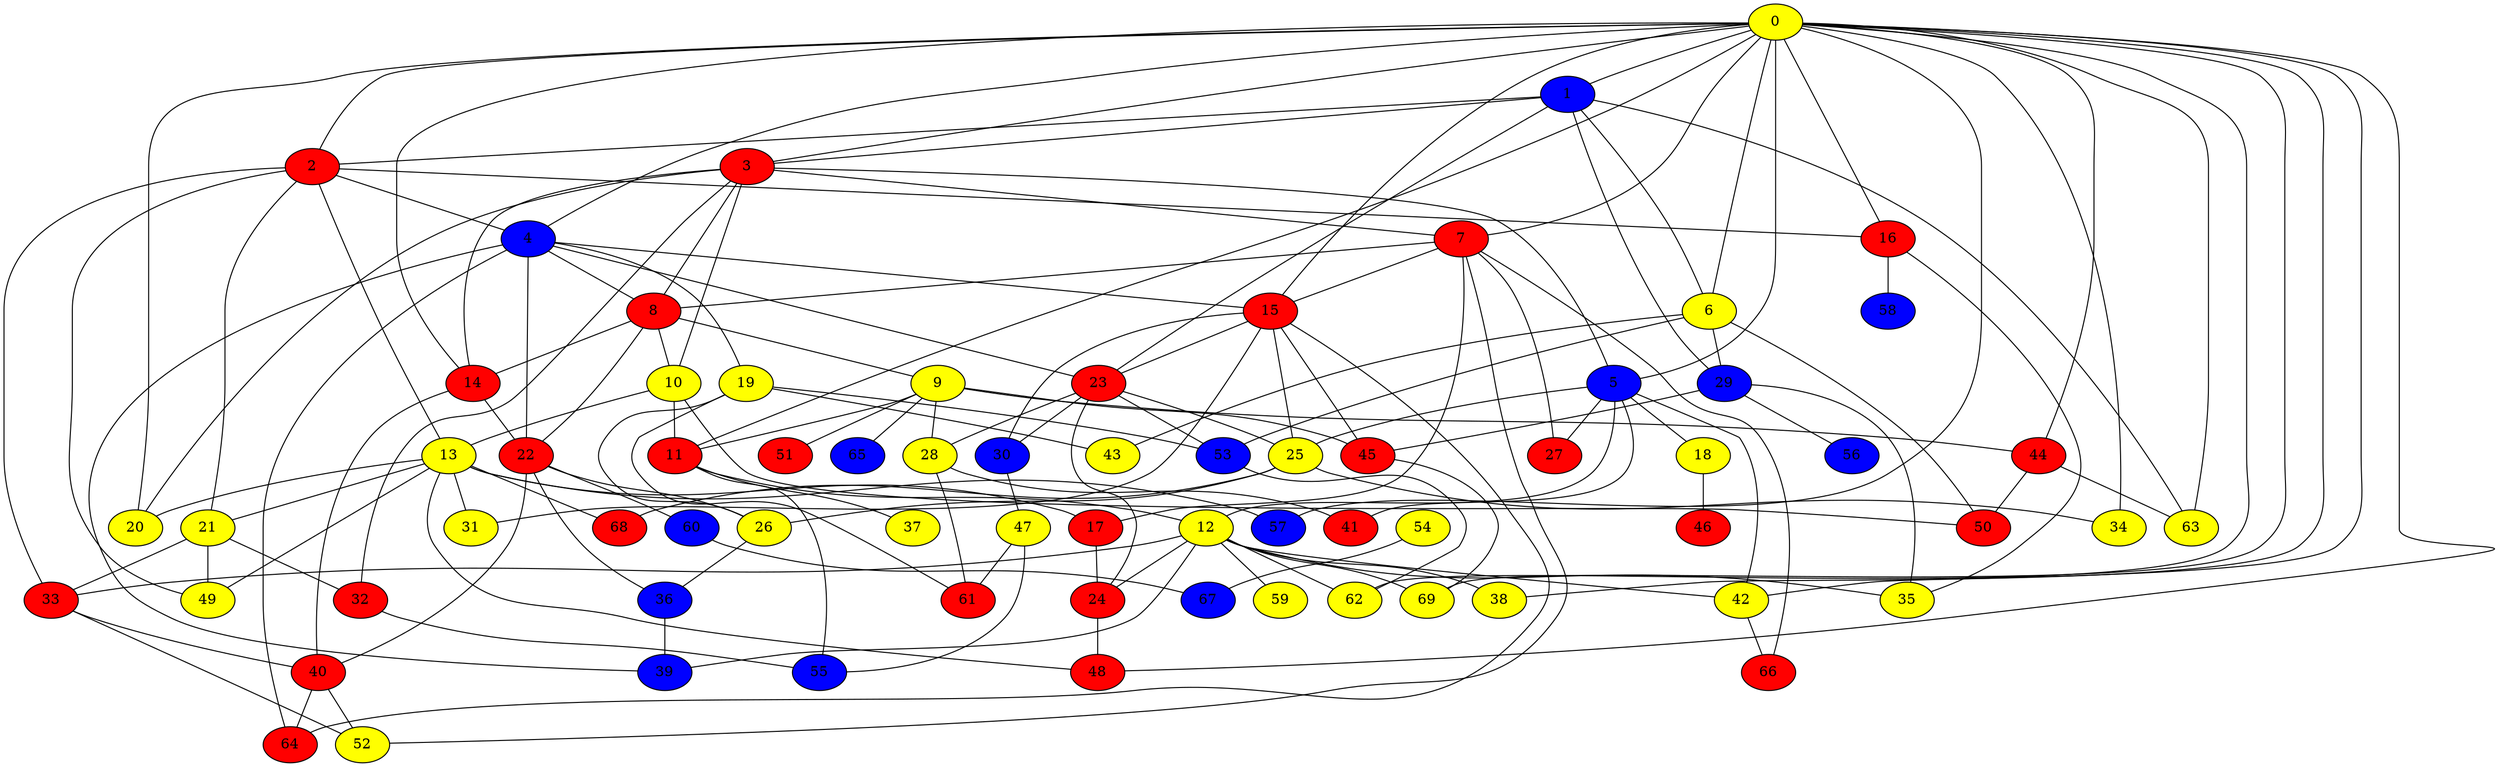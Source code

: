 graph {
0 [style = filled fillcolor = yellow];
1 [style = filled fillcolor = blue];
2 [style = filled fillcolor = red];
3 [style = filled fillcolor = red];
4 [style = filled fillcolor = blue];
5 [style = filled fillcolor = blue];
6 [style = filled fillcolor = yellow];
7 [style = filled fillcolor = red];
8 [style = filled fillcolor = red];
9 [style = filled fillcolor = yellow];
10 [style = filled fillcolor = yellow];
11 [style = filled fillcolor = red];
12 [style = filled fillcolor = yellow];
13 [style = filled fillcolor = yellow];
14 [style = filled fillcolor = red];
15 [style = filled fillcolor = red];
16 [style = filled fillcolor = red];
17 [style = filled fillcolor = red];
18 [style = filled fillcolor = yellow];
19 [style = filled fillcolor = yellow];
20 [style = filled fillcolor = yellow];
21 [style = filled fillcolor = yellow];
22 [style = filled fillcolor = red];
23 [style = filled fillcolor = red];
24 [style = filled fillcolor = red];
25 [style = filled fillcolor = yellow];
26 [style = filled fillcolor = yellow];
27 [style = filled fillcolor = red];
28 [style = filled fillcolor = yellow];
29 [style = filled fillcolor = blue];
30 [style = filled fillcolor = blue];
31 [style = filled fillcolor = yellow];
32 [style = filled fillcolor = red];
33 [style = filled fillcolor = red];
34 [style = filled fillcolor = yellow];
35 [style = filled fillcolor = yellow];
36 [style = filled fillcolor = blue];
37 [style = filled fillcolor = yellow];
38 [style = filled fillcolor = yellow];
39 [style = filled fillcolor = blue];
40 [style = filled fillcolor = red];
41 [style = filled fillcolor = red];
42 [style = filled fillcolor = yellow];
43 [style = filled fillcolor = yellow];
44 [style = filled fillcolor = red];
45 [style = filled fillcolor = red];
46 [style = filled fillcolor = red];
47 [style = filled fillcolor = yellow];
48 [style = filled fillcolor = red];
49 [style = filled fillcolor = yellow];
50 [style = filled fillcolor = red];
51 [style = filled fillcolor = red];
52 [style = filled fillcolor = yellow];
53 [style = filled fillcolor = blue];
54 [style = filled fillcolor = yellow];
55 [style = filled fillcolor = blue];
56 [style = filled fillcolor = blue];
57 [style = filled fillcolor = blue];
58 [style = filled fillcolor = blue];
59 [style = filled fillcolor = yellow];
60 [style = filled fillcolor = blue];
61 [style = filled fillcolor = red];
62 [style = filled fillcolor = yellow];
63 [style = filled fillcolor = yellow];
64 [style = filled fillcolor = red];
65 [style = filled fillcolor = blue];
66 [style = filled fillcolor = red];
67 [style = filled fillcolor = blue];
68 [style = filled fillcolor = red];
69 [style = filled fillcolor = yellow];
0 -- 1;
0 -- 3;
0 -- 2;
0 -- 4;
0 -- 5;
0 -- 6;
0 -- 7;
0 -- 11;
0 -- 14;
0 -- 15;
0 -- 16;
0 -- 20;
0 -- 34;
0 -- 38;
0 -- 42;
0 -- 44;
0 -- 48;
0 -- 57;
0 -- 62;
0 -- 63;
0 -- 69;
1 -- 2;
1 -- 3;
1 -- 6;
1 -- 23;
1 -- 29;
1 -- 63;
2 -- 4;
2 -- 13;
2 -- 16;
2 -- 21;
2 -- 33;
2 -- 49;
3 -- 5;
3 -- 7;
3 -- 8;
3 -- 10;
3 -- 14;
3 -- 20;
3 -- 32;
4 -- 8;
4 -- 15;
4 -- 19;
4 -- 22;
4 -- 23;
4 -- 39;
4 -- 64;
5 -- 12;
5 -- 18;
5 -- 25;
5 -- 27;
5 -- 41;
5 -- 42;
6 -- 29;
6 -- 43;
6 -- 50;
6 -- 53;
7 -- 8;
7 -- 15;
7 -- 17;
7 -- 27;
7 -- 52;
7 -- 66;
8 -- 9;
8 -- 10;
8 -- 14;
8 -- 22;
9 -- 11;
9 -- 28;
9 -- 44;
9 -- 45;
9 -- 51;
9 -- 65;
10 -- 11;
10 -- 13;
10 -- 50;
11 -- 12;
11 -- 37;
11 -- 55;
12 -- 24;
12 -- 33;
12 -- 35;
12 -- 38;
12 -- 39;
12 -- 42;
12 -- 59;
12 -- 62;
12 -- 69;
13 -- 17;
13 -- 20;
13 -- 21;
13 -- 31;
13 -- 48;
13 -- 49;
13 -- 57;
13 -- 68;
14 -- 22;
14 -- 40;
15 -- 23;
15 -- 25;
15 -- 30;
15 -- 31;
15 -- 45;
15 -- 64;
16 -- 35;
16 -- 58;
17 -- 24;
18 -- 46;
19 -- 26;
19 -- 43;
19 -- 53;
19 -- 61;
21 -- 32;
21 -- 33;
21 -- 49;
22 -- 26;
22 -- 36;
22 -- 40;
22 -- 60;
23 -- 24;
23 -- 25;
23 -- 28;
23 -- 30;
23 -- 53;
24 -- 48;
25 -- 26;
25 -- 34;
25 -- 68;
26 -- 36;
28 -- 41;
28 -- 61;
29 -- 35;
29 -- 45;
29 -- 56;
30 -- 47;
32 -- 55;
33 -- 40;
33 -- 52;
36 -- 39;
40 -- 52;
40 -- 64;
42 -- 66;
44 -- 50;
44 -- 63;
45 -- 69;
47 -- 55;
47 -- 61;
53 -- 62;
54 -- 67;
60 -- 67;
}

